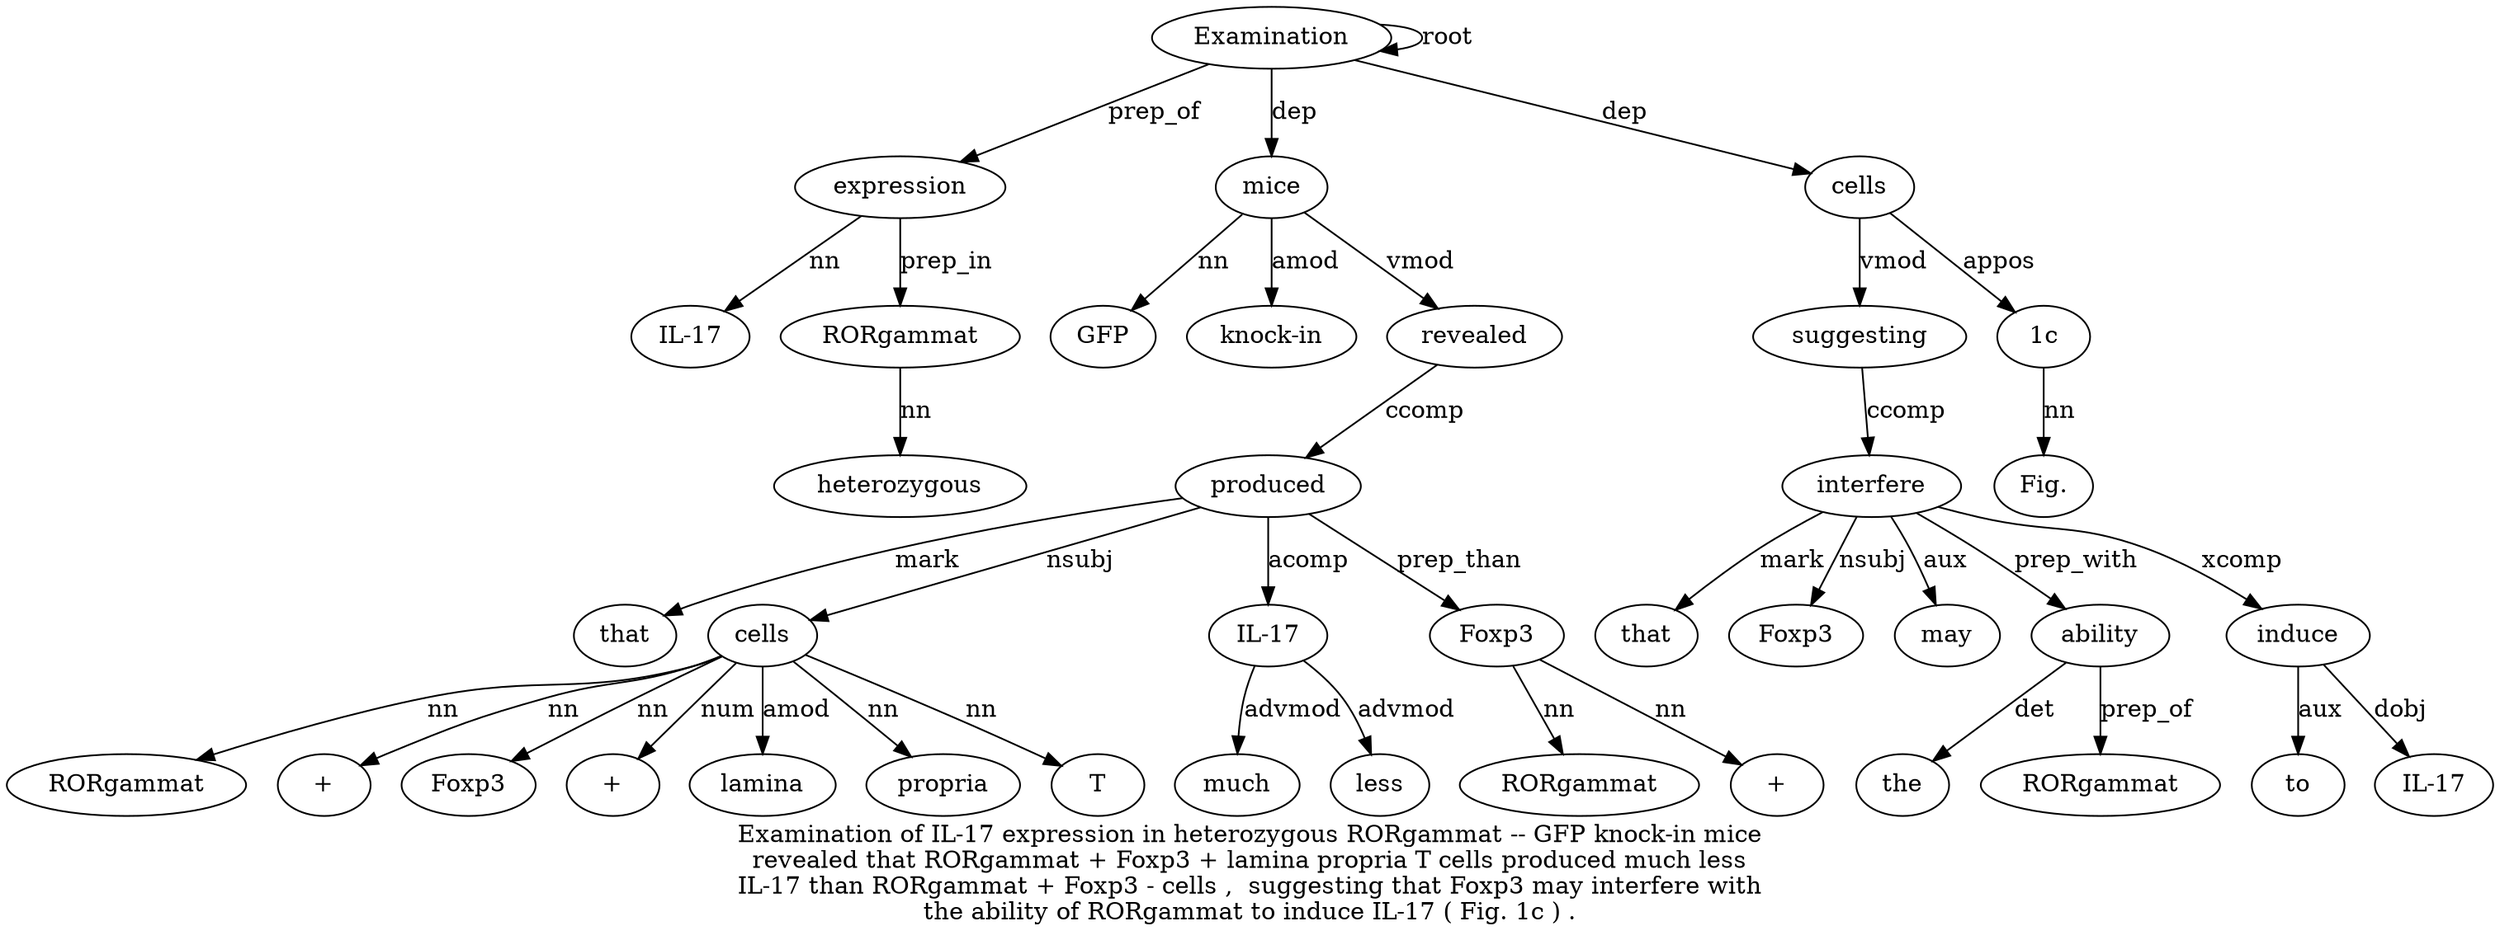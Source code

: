 digraph "Examination of IL-17 expression in heterozygous RORgammat -- GFP knock-in mice revealed that RORgammat + Foxp3 + lamina propria T cells produced much less IL-17 than RORgammat + Foxp3 - cells ,  suggesting that Foxp3 may interfere with the ability of RORgammat to induce IL-17 ( Fig. 1c ) ." {
label="Examination of IL-17 expression in heterozygous RORgammat -- GFP knock-in mice
revealed that RORgammat + Foxp3 + lamina propria T cells produced much less
IL-17 than RORgammat + Foxp3 - cells ,  suggesting that Foxp3 may interfere with
the ability of RORgammat to induce IL-17 ( Fig. 1c ) .";
Examination1 [style=filled, fillcolor=white, label=Examination];
Examination1 -> Examination1  [label=root];
expression4 [style=filled, fillcolor=white, label=expression];
"IL-173" [style=filled, fillcolor=white, label="IL-17"];
expression4 -> "IL-173"  [label=nn];
Examination1 -> expression4  [label=prep_of];
RORgammat7 [style=filled, fillcolor=white, label=RORgammat];
heterozygous6 [style=filled, fillcolor=white, label=heterozygous];
RORgammat7 -> heterozygous6  [label=nn];
expression4 -> RORgammat7  [label=prep_in];
mice11 [style=filled, fillcolor=white, label=mice];
GFP9 [style=filled, fillcolor=white, label=GFP];
mice11 -> GFP9  [label=nn];
"knock-in10" [style=filled, fillcolor=white, label="knock-in"];
mice11 -> "knock-in10"  [label=amod];
Examination1 -> mice11  [label=dep];
revealed12 [style=filled, fillcolor=white, label=revealed];
mice11 -> revealed12  [label=vmod];
produced22 [style=filled, fillcolor=white, label=produced];
that13 [style=filled, fillcolor=white, label=that];
produced22 -> that13  [label=mark];
cells21 [style=filled, fillcolor=white, label=cells];
RORgammat14 [style=filled, fillcolor=white, label=RORgammat];
cells21 -> RORgammat14  [label=nn];
"+15" [style=filled, fillcolor=white, label="+"];
cells21 -> "+15"  [label=nn];
Foxp316 [style=filled, fillcolor=white, label=Foxp3];
cells21 -> Foxp316  [label=nn];
"+17" [style=filled, fillcolor=white, label="+"];
cells21 -> "+17"  [label=num];
lamina18 [style=filled, fillcolor=white, label=lamina];
cells21 -> lamina18  [label=amod];
propria19 [style=filled, fillcolor=white, label=propria];
cells21 -> propria19  [label=nn];
T20 [style=filled, fillcolor=white, label=T];
cells21 -> T20  [label=nn];
produced22 -> cells21  [label=nsubj];
revealed12 -> produced22  [label=ccomp];
"IL-1725" [style=filled, fillcolor=white, label="IL-17"];
much23 [style=filled, fillcolor=white, label=much];
"IL-1725" -> much23  [label=advmod];
less24 [style=filled, fillcolor=white, label=less];
"IL-1725" -> less24  [label=advmod];
produced22 -> "IL-1725"  [label=acomp];
Foxp329 [style=filled, fillcolor=white, label=Foxp3];
RORgammat27 [style=filled, fillcolor=white, label=RORgammat];
Foxp329 -> RORgammat27  [label=nn];
"+28" [style=filled, fillcolor=white, label="+"];
Foxp329 -> "+28"  [label=nn];
produced22 -> Foxp329  [label=prep_than];
cells31 [style=filled, fillcolor=white, label=cells];
Examination1 -> cells31  [label=dep];
suggesting33 [style=filled, fillcolor=white, label=suggesting];
cells31 -> suggesting33  [label=vmod];
interfere37 [style=filled, fillcolor=white, label=interfere];
that34 [style=filled, fillcolor=white, label=that];
interfere37 -> that34  [label=mark];
Foxp335 [style=filled, fillcolor=white, label=Foxp3];
interfere37 -> Foxp335  [label=nsubj];
may36 [style=filled, fillcolor=white, label=may];
interfere37 -> may36  [label=aux];
suggesting33 -> interfere37  [label=ccomp];
ability40 [style=filled, fillcolor=white, label=ability];
the39 [style=filled, fillcolor=white, label=the];
ability40 -> the39  [label=det];
interfere37 -> ability40  [label=prep_with];
RORgammat42 [style=filled, fillcolor=white, label=RORgammat];
ability40 -> RORgammat42  [label=prep_of];
induce44 [style=filled, fillcolor=white, label=induce];
to43 [style=filled, fillcolor=white, label=to];
induce44 -> to43  [label=aux];
interfere37 -> induce44  [label=xcomp];
"IL-1745" [style=filled, fillcolor=white, label="IL-17"];
induce44 -> "IL-1745"  [label=dobj];
"1c48" [style=filled, fillcolor=white, label="1c"];
"Fig.47" [style=filled, fillcolor=white, label="Fig."];
"1c48" -> "Fig.47"  [label=nn];
cells31 -> "1c48"  [label=appos];
}
